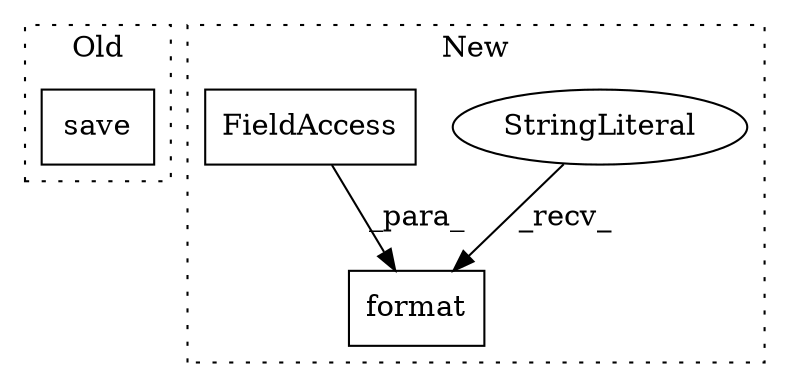 digraph G {
subgraph cluster0 {
1 [label="save" a="32" s="4697,4752" l="5,1" shape="box"];
label = "Old";
style="dotted";
}
subgraph cluster1 {
2 [label="format" a="32" s="3569,3592" l="7,1" shape="box"];
3 [label="StringLiteral" a="45" s="3557" l="11" shape="ellipse"];
4 [label="FieldAccess" a="22" s="3576" l="16" shape="box"];
label = "New";
style="dotted";
}
3 -> 2 [label="_recv_"];
4 -> 2 [label="_para_"];
}